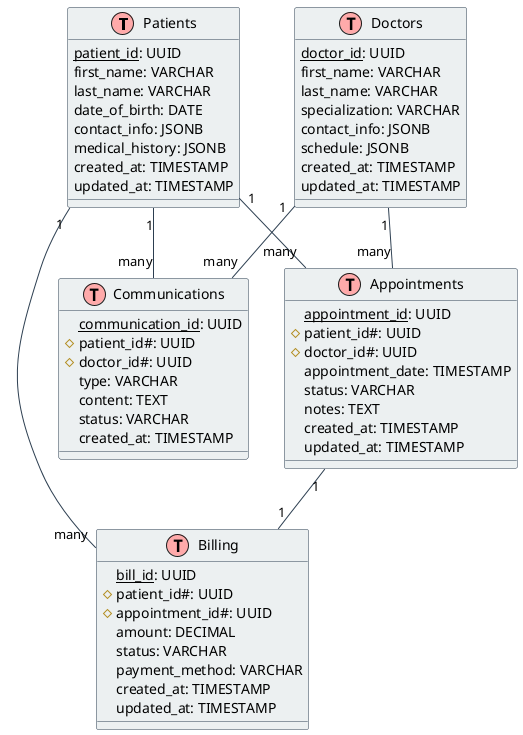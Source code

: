 @startuml
!define table(x) class x << (T,#FFAAAA) >>
!define primary_key(x) <u>x</u>
!define foreign_key(x) #x#

skinparam class {
    BackgroundColor #ECF0F1
    ArrowColor #2C3E50
    BorderColor #2C3E50
}

table(Patients) {
    primary_key(patient_id): UUID
    first_name: VARCHAR
    last_name: VARCHAR
    date_of_birth: DATE
    contact_info: JSONB
    medical_history: JSONB
    created_at: TIMESTAMP
    updated_at: TIMESTAMP
}

table(Appointments) {
    primary_key(appointment_id): UUID
    foreign_key(patient_id): UUID
    foreign_key(doctor_id): UUID
    appointment_date: TIMESTAMP
    status: VARCHAR
    notes: TEXT
    created_at: TIMESTAMP
    updated_at: TIMESTAMP
}

table(Doctors) {
    primary_key(doctor_id): UUID
    first_name: VARCHAR
    last_name: VARCHAR
    specialization: VARCHAR
    contact_info: JSONB
    schedule: JSONB
    created_at: TIMESTAMP
    updated_at: TIMESTAMP
}

table(Billing) {
    primary_key(bill_id): UUID
    foreign_key(patient_id): UUID
    foreign_key(appointment_id): UUID
    amount: DECIMAL
    status: VARCHAR
    payment_method: VARCHAR
    created_at: TIMESTAMP
    updated_at: TIMESTAMP
}

table(Communications) {
    primary_key(communication_id): UUID
    foreign_key(patient_id): UUID
    foreign_key(doctor_id): UUID
    type: VARCHAR
    content: TEXT
    status: VARCHAR
    created_at: TIMESTAMP
}

Patients "1" -- "many" Appointments
Doctors "1" -- "many" Appointments
Patients "1" -- "many" Billing
Appointments "1" -- "1" Billing
Patients "1" -- "many" Communications
Doctors "1" -- "many" Communications

@enduml
